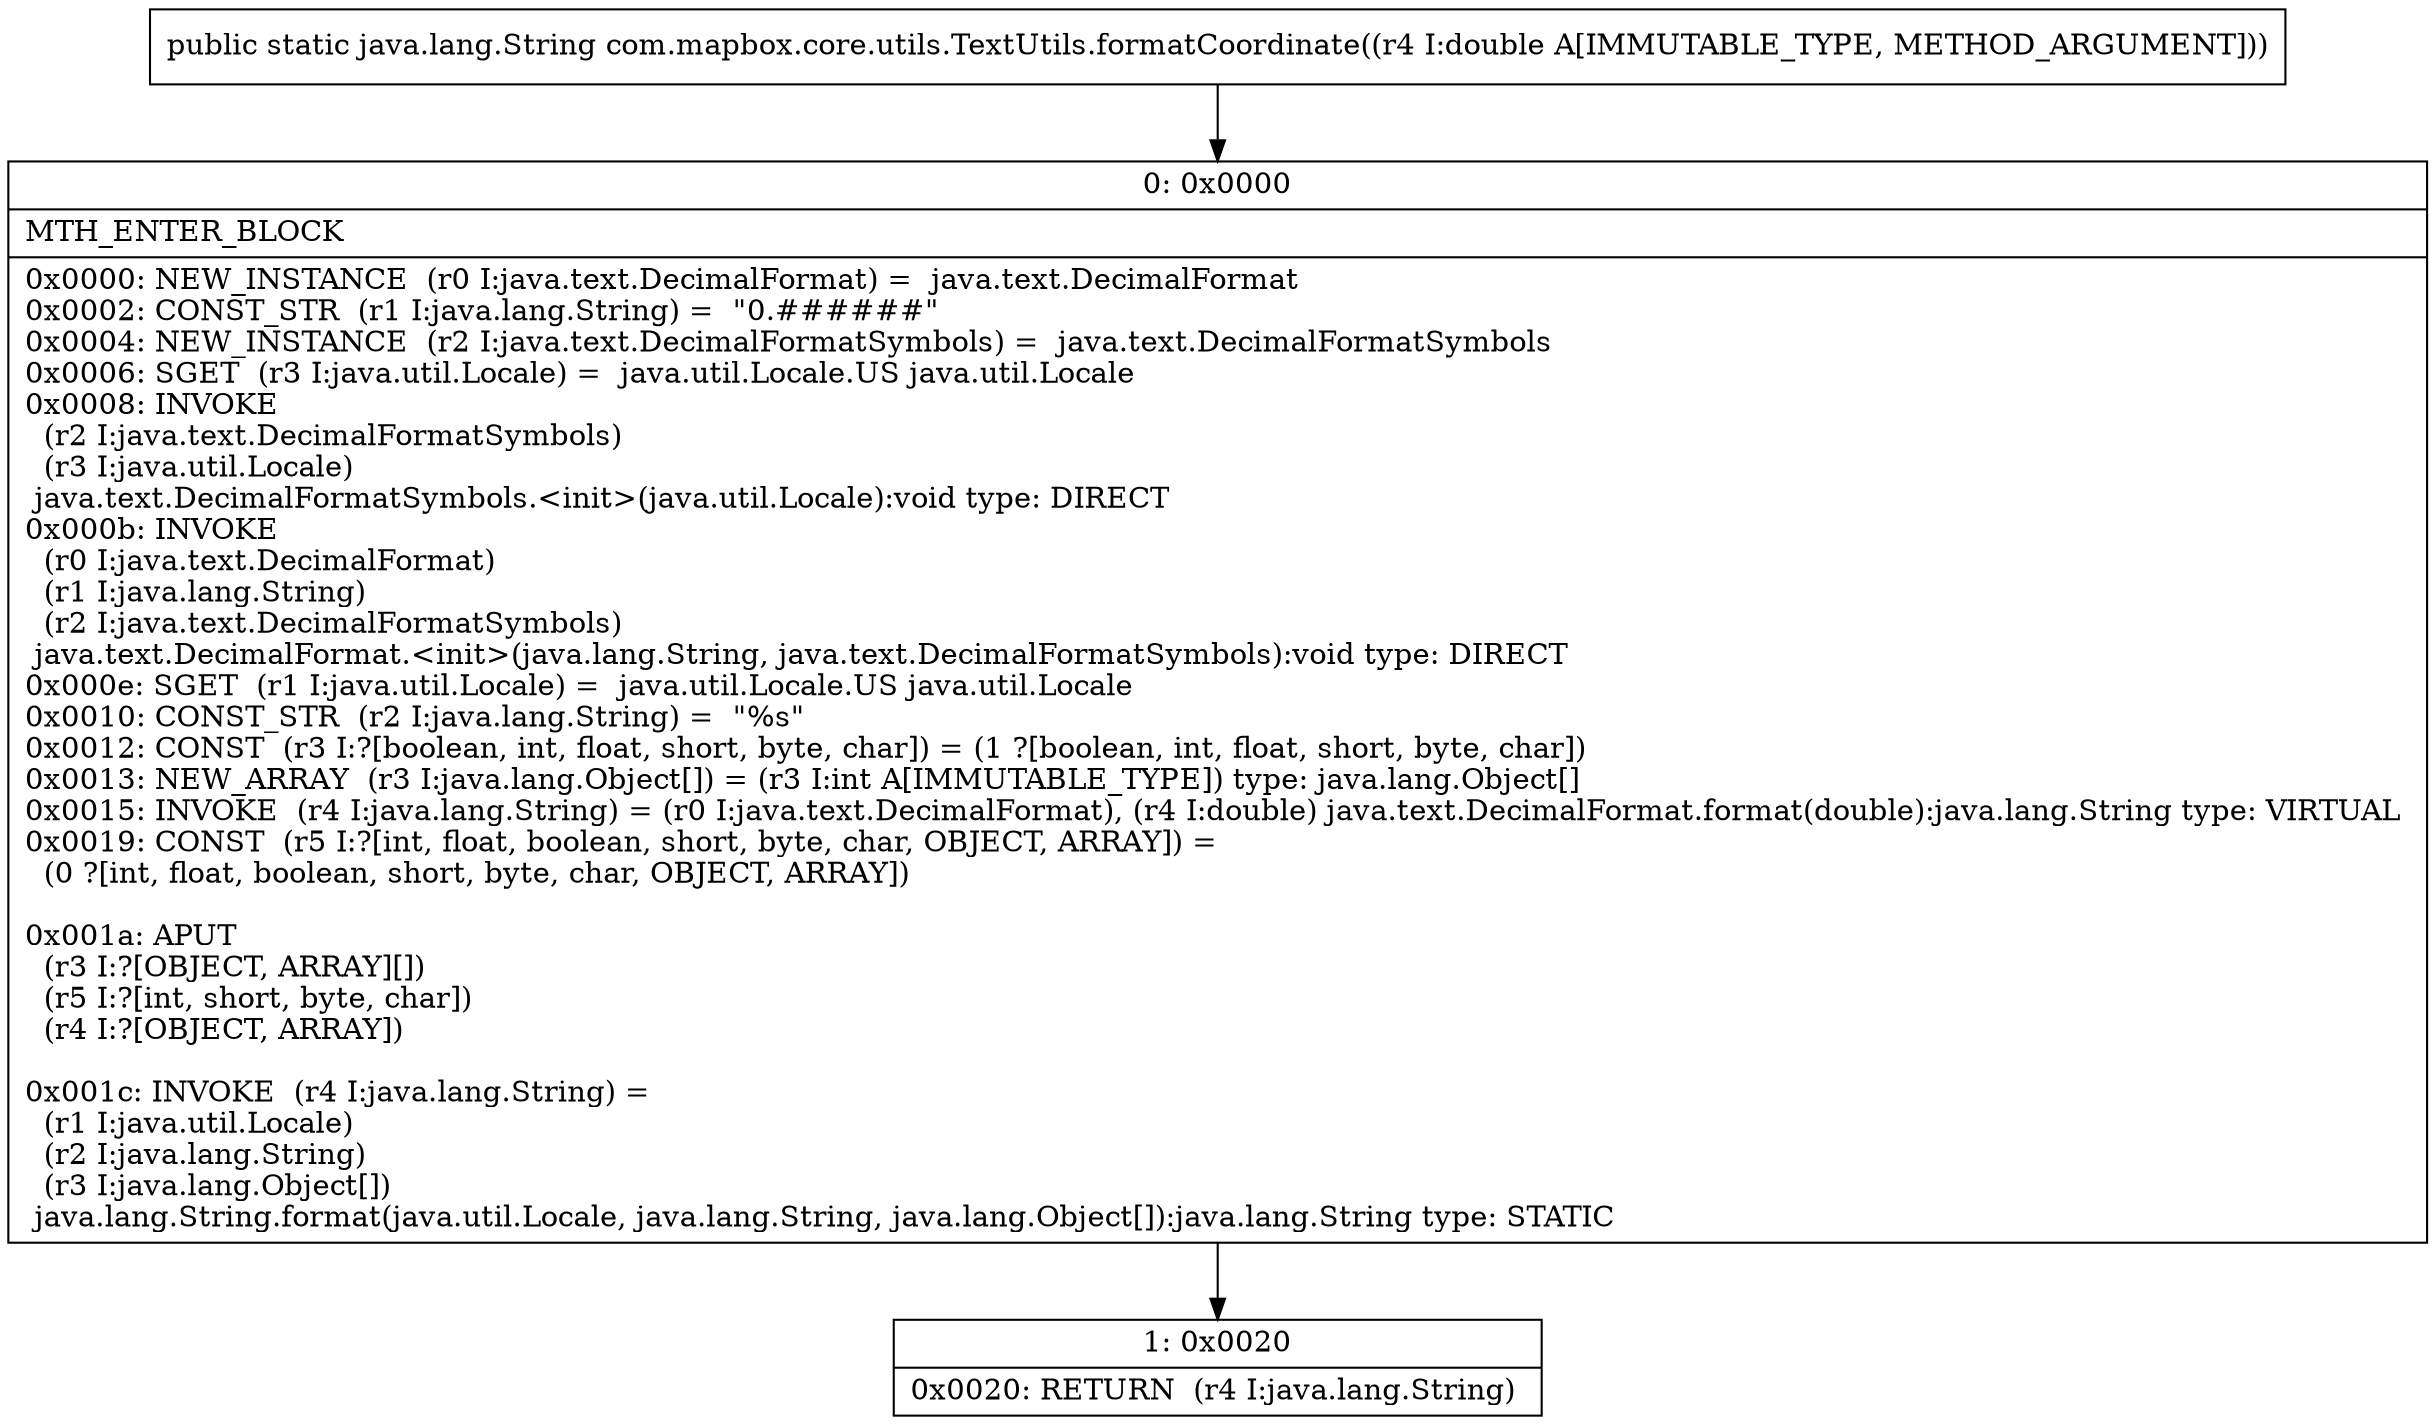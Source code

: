 digraph "CFG forcom.mapbox.core.utils.TextUtils.formatCoordinate(D)Ljava\/lang\/String;" {
Node_0 [shape=record,label="{0\:\ 0x0000|MTH_ENTER_BLOCK\l|0x0000: NEW_INSTANCE  (r0 I:java.text.DecimalFormat) =  java.text.DecimalFormat \l0x0002: CONST_STR  (r1 I:java.lang.String) =  \"0.######\" \l0x0004: NEW_INSTANCE  (r2 I:java.text.DecimalFormatSymbols) =  java.text.DecimalFormatSymbols \l0x0006: SGET  (r3 I:java.util.Locale) =  java.util.Locale.US java.util.Locale \l0x0008: INVOKE  \l  (r2 I:java.text.DecimalFormatSymbols)\l  (r3 I:java.util.Locale)\l java.text.DecimalFormatSymbols.\<init\>(java.util.Locale):void type: DIRECT \l0x000b: INVOKE  \l  (r0 I:java.text.DecimalFormat)\l  (r1 I:java.lang.String)\l  (r2 I:java.text.DecimalFormatSymbols)\l java.text.DecimalFormat.\<init\>(java.lang.String, java.text.DecimalFormatSymbols):void type: DIRECT \l0x000e: SGET  (r1 I:java.util.Locale) =  java.util.Locale.US java.util.Locale \l0x0010: CONST_STR  (r2 I:java.lang.String) =  \"%s\" \l0x0012: CONST  (r3 I:?[boolean, int, float, short, byte, char]) = (1 ?[boolean, int, float, short, byte, char]) \l0x0013: NEW_ARRAY  (r3 I:java.lang.Object[]) = (r3 I:int A[IMMUTABLE_TYPE]) type: java.lang.Object[] \l0x0015: INVOKE  (r4 I:java.lang.String) = (r0 I:java.text.DecimalFormat), (r4 I:double) java.text.DecimalFormat.format(double):java.lang.String type: VIRTUAL \l0x0019: CONST  (r5 I:?[int, float, boolean, short, byte, char, OBJECT, ARRAY]) = \l  (0 ?[int, float, boolean, short, byte, char, OBJECT, ARRAY])\l \l0x001a: APUT  \l  (r3 I:?[OBJECT, ARRAY][])\l  (r5 I:?[int, short, byte, char])\l  (r4 I:?[OBJECT, ARRAY])\l \l0x001c: INVOKE  (r4 I:java.lang.String) = \l  (r1 I:java.util.Locale)\l  (r2 I:java.lang.String)\l  (r3 I:java.lang.Object[])\l java.lang.String.format(java.util.Locale, java.lang.String, java.lang.Object[]):java.lang.String type: STATIC \l}"];
Node_1 [shape=record,label="{1\:\ 0x0020|0x0020: RETURN  (r4 I:java.lang.String) \l}"];
MethodNode[shape=record,label="{public static java.lang.String com.mapbox.core.utils.TextUtils.formatCoordinate((r4 I:double A[IMMUTABLE_TYPE, METHOD_ARGUMENT])) }"];
MethodNode -> Node_0;
Node_0 -> Node_1;
}


